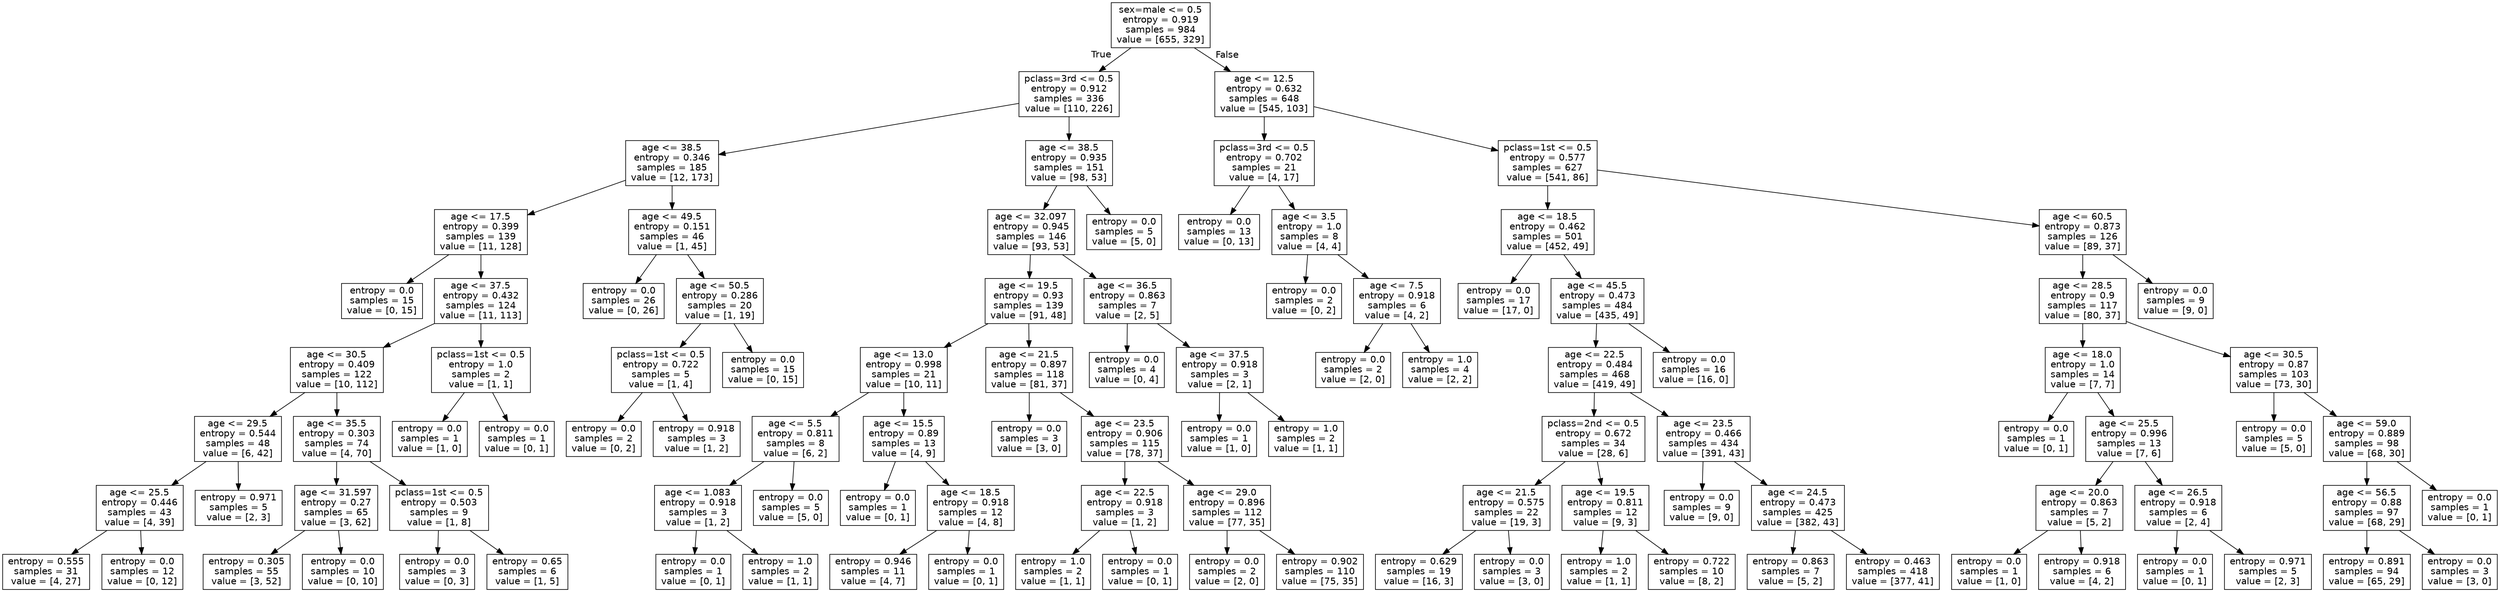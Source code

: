 digraph Tree {
node [shape=box, fontname="helvetica"] ;
edge [fontname="helvetica"] ;
0 [label="sex=male <= 0.5\nentropy = 0.919\nsamples = 984\nvalue = [655, 329]"] ;
1 [label="pclass=3rd <= 0.5\nentropy = 0.912\nsamples = 336\nvalue = [110, 226]"] ;
0 -> 1 [labeldistance=2.5, labelangle=45, headlabel="True"] ;
2 [label="age <= 38.5\nentropy = 0.346\nsamples = 185\nvalue = [12, 173]"] ;
1 -> 2 ;
3 [label="age <= 17.5\nentropy = 0.399\nsamples = 139\nvalue = [11, 128]"] ;
2 -> 3 ;
4 [label="entropy = 0.0\nsamples = 15\nvalue = [0, 15]"] ;
3 -> 4 ;
5 [label="age <= 37.5\nentropy = 0.432\nsamples = 124\nvalue = [11, 113]"] ;
3 -> 5 ;
6 [label="age <= 30.5\nentropy = 0.409\nsamples = 122\nvalue = [10, 112]"] ;
5 -> 6 ;
7 [label="age <= 29.5\nentropy = 0.544\nsamples = 48\nvalue = [6, 42]"] ;
6 -> 7 ;
8 [label="age <= 25.5\nentropy = 0.446\nsamples = 43\nvalue = [4, 39]"] ;
7 -> 8 ;
9 [label="entropy = 0.555\nsamples = 31\nvalue = [4, 27]"] ;
8 -> 9 ;
10 [label="entropy = 0.0\nsamples = 12\nvalue = [0, 12]"] ;
8 -> 10 ;
11 [label="entropy = 0.971\nsamples = 5\nvalue = [2, 3]"] ;
7 -> 11 ;
12 [label="age <= 35.5\nentropy = 0.303\nsamples = 74\nvalue = [4, 70]"] ;
6 -> 12 ;
13 [label="age <= 31.597\nentropy = 0.27\nsamples = 65\nvalue = [3, 62]"] ;
12 -> 13 ;
14 [label="entropy = 0.305\nsamples = 55\nvalue = [3, 52]"] ;
13 -> 14 ;
15 [label="entropy = 0.0\nsamples = 10\nvalue = [0, 10]"] ;
13 -> 15 ;
16 [label="pclass=1st <= 0.5\nentropy = 0.503\nsamples = 9\nvalue = [1, 8]"] ;
12 -> 16 ;
17 [label="entropy = 0.0\nsamples = 3\nvalue = [0, 3]"] ;
16 -> 17 ;
18 [label="entropy = 0.65\nsamples = 6\nvalue = [1, 5]"] ;
16 -> 18 ;
19 [label="pclass=1st <= 0.5\nentropy = 1.0\nsamples = 2\nvalue = [1, 1]"] ;
5 -> 19 ;
20 [label="entropy = 0.0\nsamples = 1\nvalue = [1, 0]"] ;
19 -> 20 ;
21 [label="entropy = 0.0\nsamples = 1\nvalue = [0, 1]"] ;
19 -> 21 ;
22 [label="age <= 49.5\nentropy = 0.151\nsamples = 46\nvalue = [1, 45]"] ;
2 -> 22 ;
23 [label="entropy = 0.0\nsamples = 26\nvalue = [0, 26]"] ;
22 -> 23 ;
24 [label="age <= 50.5\nentropy = 0.286\nsamples = 20\nvalue = [1, 19]"] ;
22 -> 24 ;
25 [label="pclass=1st <= 0.5\nentropy = 0.722\nsamples = 5\nvalue = [1, 4]"] ;
24 -> 25 ;
26 [label="entropy = 0.0\nsamples = 2\nvalue = [0, 2]"] ;
25 -> 26 ;
27 [label="entropy = 0.918\nsamples = 3\nvalue = [1, 2]"] ;
25 -> 27 ;
28 [label="entropy = 0.0\nsamples = 15\nvalue = [0, 15]"] ;
24 -> 28 ;
29 [label="age <= 38.5\nentropy = 0.935\nsamples = 151\nvalue = [98, 53]"] ;
1 -> 29 ;
30 [label="age <= 32.097\nentropy = 0.945\nsamples = 146\nvalue = [93, 53]"] ;
29 -> 30 ;
31 [label="age <= 19.5\nentropy = 0.93\nsamples = 139\nvalue = [91, 48]"] ;
30 -> 31 ;
32 [label="age <= 13.0\nentropy = 0.998\nsamples = 21\nvalue = [10, 11]"] ;
31 -> 32 ;
33 [label="age <= 5.5\nentropy = 0.811\nsamples = 8\nvalue = [6, 2]"] ;
32 -> 33 ;
34 [label="age <= 1.083\nentropy = 0.918\nsamples = 3\nvalue = [1, 2]"] ;
33 -> 34 ;
35 [label="entropy = 0.0\nsamples = 1\nvalue = [0, 1]"] ;
34 -> 35 ;
36 [label="entropy = 1.0\nsamples = 2\nvalue = [1, 1]"] ;
34 -> 36 ;
37 [label="entropy = 0.0\nsamples = 5\nvalue = [5, 0]"] ;
33 -> 37 ;
38 [label="age <= 15.5\nentropy = 0.89\nsamples = 13\nvalue = [4, 9]"] ;
32 -> 38 ;
39 [label="entropy = 0.0\nsamples = 1\nvalue = [0, 1]"] ;
38 -> 39 ;
40 [label="age <= 18.5\nentropy = 0.918\nsamples = 12\nvalue = [4, 8]"] ;
38 -> 40 ;
41 [label="entropy = 0.946\nsamples = 11\nvalue = [4, 7]"] ;
40 -> 41 ;
42 [label="entropy = 0.0\nsamples = 1\nvalue = [0, 1]"] ;
40 -> 42 ;
43 [label="age <= 21.5\nentropy = 0.897\nsamples = 118\nvalue = [81, 37]"] ;
31 -> 43 ;
44 [label="entropy = 0.0\nsamples = 3\nvalue = [3, 0]"] ;
43 -> 44 ;
45 [label="age <= 23.5\nentropy = 0.906\nsamples = 115\nvalue = [78, 37]"] ;
43 -> 45 ;
46 [label="age <= 22.5\nentropy = 0.918\nsamples = 3\nvalue = [1, 2]"] ;
45 -> 46 ;
47 [label="entropy = 1.0\nsamples = 2\nvalue = [1, 1]"] ;
46 -> 47 ;
48 [label="entropy = 0.0\nsamples = 1\nvalue = [0, 1]"] ;
46 -> 48 ;
49 [label="age <= 29.0\nentropy = 0.896\nsamples = 112\nvalue = [77, 35]"] ;
45 -> 49 ;
50 [label="entropy = 0.0\nsamples = 2\nvalue = [2, 0]"] ;
49 -> 50 ;
51 [label="entropy = 0.902\nsamples = 110\nvalue = [75, 35]"] ;
49 -> 51 ;
52 [label="age <= 36.5\nentropy = 0.863\nsamples = 7\nvalue = [2, 5]"] ;
30 -> 52 ;
53 [label="entropy = 0.0\nsamples = 4\nvalue = [0, 4]"] ;
52 -> 53 ;
54 [label="age <= 37.5\nentropy = 0.918\nsamples = 3\nvalue = [2, 1]"] ;
52 -> 54 ;
55 [label="entropy = 0.0\nsamples = 1\nvalue = [1, 0]"] ;
54 -> 55 ;
56 [label="entropy = 1.0\nsamples = 2\nvalue = [1, 1]"] ;
54 -> 56 ;
57 [label="entropy = 0.0\nsamples = 5\nvalue = [5, 0]"] ;
29 -> 57 ;
58 [label="age <= 12.5\nentropy = 0.632\nsamples = 648\nvalue = [545, 103]"] ;
0 -> 58 [labeldistance=2.5, labelangle=-45, headlabel="False"] ;
59 [label="pclass=3rd <= 0.5\nentropy = 0.702\nsamples = 21\nvalue = [4, 17]"] ;
58 -> 59 ;
60 [label="entropy = 0.0\nsamples = 13\nvalue = [0, 13]"] ;
59 -> 60 ;
61 [label="age <= 3.5\nentropy = 1.0\nsamples = 8\nvalue = [4, 4]"] ;
59 -> 61 ;
62 [label="entropy = 0.0\nsamples = 2\nvalue = [0, 2]"] ;
61 -> 62 ;
63 [label="age <= 7.5\nentropy = 0.918\nsamples = 6\nvalue = [4, 2]"] ;
61 -> 63 ;
64 [label="entropy = 0.0\nsamples = 2\nvalue = [2, 0]"] ;
63 -> 64 ;
65 [label="entropy = 1.0\nsamples = 4\nvalue = [2, 2]"] ;
63 -> 65 ;
66 [label="pclass=1st <= 0.5\nentropy = 0.577\nsamples = 627\nvalue = [541, 86]"] ;
58 -> 66 ;
67 [label="age <= 18.5\nentropy = 0.462\nsamples = 501\nvalue = [452, 49]"] ;
66 -> 67 ;
68 [label="entropy = 0.0\nsamples = 17\nvalue = [17, 0]"] ;
67 -> 68 ;
69 [label="age <= 45.5\nentropy = 0.473\nsamples = 484\nvalue = [435, 49]"] ;
67 -> 69 ;
70 [label="age <= 22.5\nentropy = 0.484\nsamples = 468\nvalue = [419, 49]"] ;
69 -> 70 ;
71 [label="pclass=2nd <= 0.5\nentropy = 0.672\nsamples = 34\nvalue = [28, 6]"] ;
70 -> 71 ;
72 [label="age <= 21.5\nentropy = 0.575\nsamples = 22\nvalue = [19, 3]"] ;
71 -> 72 ;
73 [label="entropy = 0.629\nsamples = 19\nvalue = [16, 3]"] ;
72 -> 73 ;
74 [label="entropy = 0.0\nsamples = 3\nvalue = [3, 0]"] ;
72 -> 74 ;
75 [label="age <= 19.5\nentropy = 0.811\nsamples = 12\nvalue = [9, 3]"] ;
71 -> 75 ;
76 [label="entropy = 1.0\nsamples = 2\nvalue = [1, 1]"] ;
75 -> 76 ;
77 [label="entropy = 0.722\nsamples = 10\nvalue = [8, 2]"] ;
75 -> 77 ;
78 [label="age <= 23.5\nentropy = 0.466\nsamples = 434\nvalue = [391, 43]"] ;
70 -> 78 ;
79 [label="entropy = 0.0\nsamples = 9\nvalue = [9, 0]"] ;
78 -> 79 ;
80 [label="age <= 24.5\nentropy = 0.473\nsamples = 425\nvalue = [382, 43]"] ;
78 -> 80 ;
81 [label="entropy = 0.863\nsamples = 7\nvalue = [5, 2]"] ;
80 -> 81 ;
82 [label="entropy = 0.463\nsamples = 418\nvalue = [377, 41]"] ;
80 -> 82 ;
83 [label="entropy = 0.0\nsamples = 16\nvalue = [16, 0]"] ;
69 -> 83 ;
84 [label="age <= 60.5\nentropy = 0.873\nsamples = 126\nvalue = [89, 37]"] ;
66 -> 84 ;
85 [label="age <= 28.5\nentropy = 0.9\nsamples = 117\nvalue = [80, 37]"] ;
84 -> 85 ;
86 [label="age <= 18.0\nentropy = 1.0\nsamples = 14\nvalue = [7, 7]"] ;
85 -> 86 ;
87 [label="entropy = 0.0\nsamples = 1\nvalue = [0, 1]"] ;
86 -> 87 ;
88 [label="age <= 25.5\nentropy = 0.996\nsamples = 13\nvalue = [7, 6]"] ;
86 -> 88 ;
89 [label="age <= 20.0\nentropy = 0.863\nsamples = 7\nvalue = [5, 2]"] ;
88 -> 89 ;
90 [label="entropy = 0.0\nsamples = 1\nvalue = [1, 0]"] ;
89 -> 90 ;
91 [label="entropy = 0.918\nsamples = 6\nvalue = [4, 2]"] ;
89 -> 91 ;
92 [label="age <= 26.5\nentropy = 0.918\nsamples = 6\nvalue = [2, 4]"] ;
88 -> 92 ;
93 [label="entropy = 0.0\nsamples = 1\nvalue = [0, 1]"] ;
92 -> 93 ;
94 [label="entropy = 0.971\nsamples = 5\nvalue = [2, 3]"] ;
92 -> 94 ;
95 [label="age <= 30.5\nentropy = 0.87\nsamples = 103\nvalue = [73, 30]"] ;
85 -> 95 ;
96 [label="entropy = 0.0\nsamples = 5\nvalue = [5, 0]"] ;
95 -> 96 ;
97 [label="age <= 59.0\nentropy = 0.889\nsamples = 98\nvalue = [68, 30]"] ;
95 -> 97 ;
98 [label="age <= 56.5\nentropy = 0.88\nsamples = 97\nvalue = [68, 29]"] ;
97 -> 98 ;
99 [label="entropy = 0.891\nsamples = 94\nvalue = [65, 29]"] ;
98 -> 99 ;
100 [label="entropy = 0.0\nsamples = 3\nvalue = [3, 0]"] ;
98 -> 100 ;
101 [label="entropy = 0.0\nsamples = 1\nvalue = [0, 1]"] ;
97 -> 101 ;
102 [label="entropy = 0.0\nsamples = 9\nvalue = [9, 0]"] ;
84 -> 102 ;
}